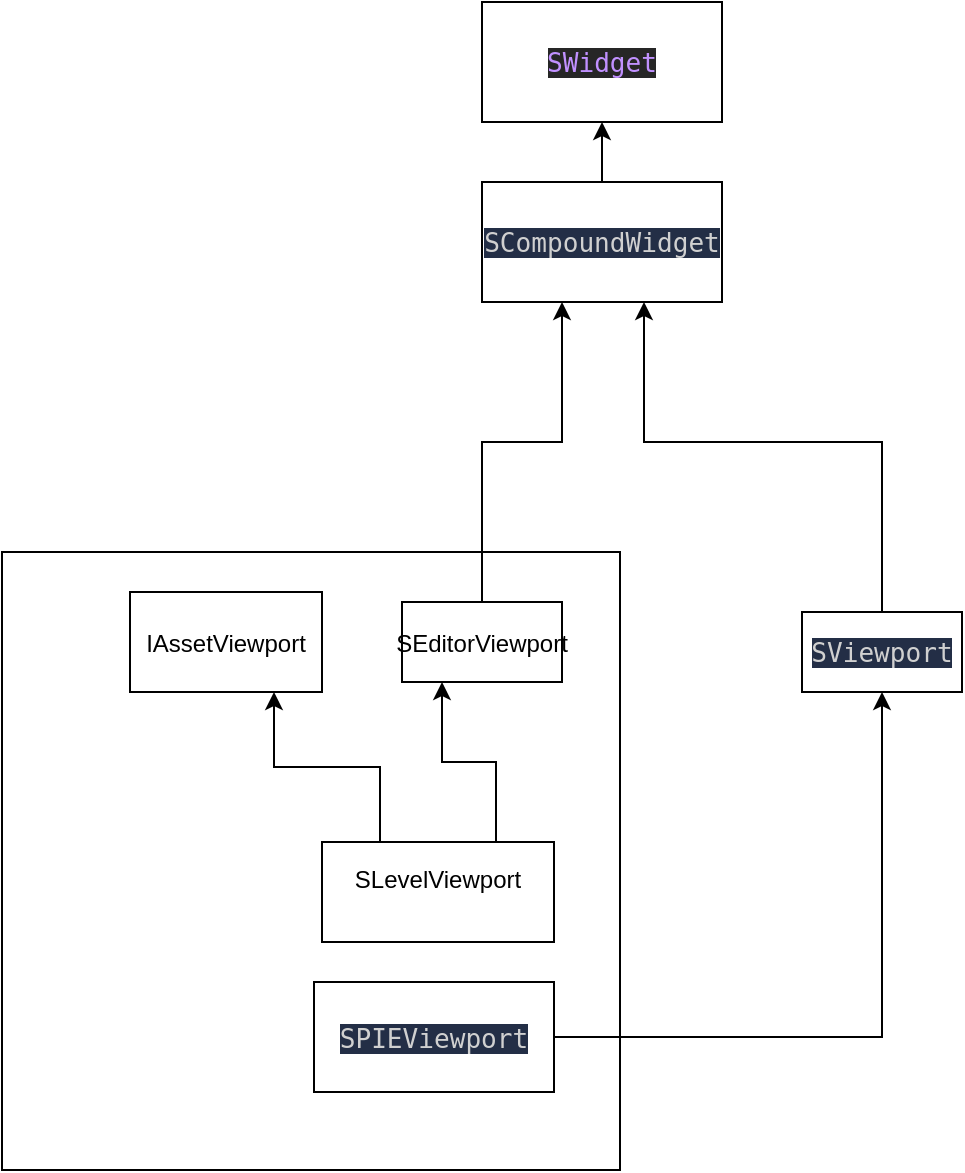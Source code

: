 <mxfile version="15.8.8" type="github">
  <diagram id="Kv0oQA_BGOJAiCyyHsvZ" name="Page-1">
    <mxGraphModel dx="1422" dy="4269" grid="1" gridSize="10" guides="1" tooltips="1" connect="1" arrows="1" fold="1" page="1" pageScale="1" pageWidth="827" pageHeight="1169" background="none" math="0" shadow="0">
      <root>
        <mxCell id="0" />
        <mxCell id="1" parent="0" />
        <mxCell id="ncir5M_4ykGMo2ne2ouR-40" value="" style="whiteSpace=wrap;html=1;aspect=fixed;rounded=0;" parent="1" vertex="1">
          <mxGeometry x="120" y="-3185" width="309" height="309" as="geometry" />
        </mxCell>
        <mxCell id="ncir5M_4ykGMo2ne2ouR-26" style="edgeStyle=orthogonalEdgeStyle;orthogonalLoop=1;jettySize=auto;html=1;exitX=0.5;exitY=0;exitDx=0;exitDy=0;rounded=0;" parent="1" source="ncir5M_4ykGMo2ne2ouR-5" edge="1">
          <mxGeometry relative="1" as="geometry">
            <mxPoint x="400" y="-3310" as="targetPoint" />
            <Array as="points">
              <mxPoint x="360" y="-3240" />
              <mxPoint x="400" y="-3240" />
            </Array>
          </mxGeometry>
        </mxCell>
        <mxCell id="ncir5M_4ykGMo2ne2ouR-5" value="SEditorViewport" style="rounded=0;" parent="1" vertex="1">
          <mxGeometry x="320" y="-3160" width="80" height="40" as="geometry" />
        </mxCell>
        <mxCell id="ncir5M_4ykGMo2ne2ouR-21" style="edgeStyle=orthogonalEdgeStyle;orthogonalLoop=1;jettySize=auto;html=1;exitX=0.75;exitY=0;exitDx=0;exitDy=0;entryX=0.25;entryY=1;entryDx=0;entryDy=0;rounded=0;" parent="1" source="ncir5M_4ykGMo2ne2ouR-19" target="ncir5M_4ykGMo2ne2ouR-5" edge="1">
          <mxGeometry relative="1" as="geometry">
            <mxPoint x="390" y="-3120" as="targetPoint" />
          </mxGeometry>
        </mxCell>
        <mxCell id="ncir5M_4ykGMo2ne2ouR-39" style="edgeStyle=orthogonalEdgeStyle;orthogonalLoop=1;jettySize=auto;html=1;exitX=0.25;exitY=0;exitDx=0;exitDy=0;entryX=0.75;entryY=1;entryDx=0;entryDy=0;rounded=0;" parent="1" source="ncir5M_4ykGMo2ne2ouR-19" target="ncir5M_4ykGMo2ne2ouR-23" edge="1">
          <mxGeometry relative="1" as="geometry" />
        </mxCell>
        <mxCell id="ncir5M_4ykGMo2ne2ouR-19" value="SLevelViewport&#xa;" style="rounded=0;" parent="1" vertex="1">
          <mxGeometry x="280" y="-3040" width="116" height="50" as="geometry" />
        </mxCell>
        <mxCell id="ncir5M_4ykGMo2ne2ouR-23" value="IAssetViewport" style="rounded=0;" parent="1" vertex="1">
          <mxGeometry x="184" y="-3165" width="96" height="50" as="geometry" />
        </mxCell>
        <mxCell id="ncir5M_4ykGMo2ne2ouR-32" style="edgeStyle=orthogonalEdgeStyle;orthogonalLoop=1;jettySize=auto;html=1;exitX=0.5;exitY=0;exitDx=0;exitDy=0;rounded=0;" parent="1" source="ncir5M_4ykGMo2ne2ouR-27" edge="1">
          <mxGeometry relative="1" as="geometry">
            <mxPoint x="420" y="-3400" as="targetPoint" />
          </mxGeometry>
        </mxCell>
        <mxCell id="ncir5M_4ykGMo2ne2ouR-27" value="&lt;pre style=&quot;background-color: #262626 ; color: #d0d0d0 ; font-family: &amp;#34;jetbrains mono&amp;#34; , monospace ; font-size: 9.8pt&quot;&gt;&lt;span style=&quot;background-color: #232e46&quot;&gt;SCompoundWidget&lt;/span&gt;&lt;/pre&gt;" style="whiteSpace=wrap;html=1;rounded=0;" parent="1" vertex="1">
          <mxGeometry x="360" y="-3370" width="120" height="60" as="geometry" />
        </mxCell>
        <mxCell id="ncir5M_4ykGMo2ne2ouR-30" style="edgeStyle=orthogonalEdgeStyle;orthogonalLoop=1;jettySize=auto;html=1;exitX=0.5;exitY=0;exitDx=0;exitDy=0;rounded=0;" parent="1" source="ncir5M_4ykGMo2ne2ouR-29" edge="1">
          <mxGeometry relative="1" as="geometry">
            <mxPoint x="480" y="-3170" as="sourcePoint" />
            <mxPoint x="441" y="-3310" as="targetPoint" />
            <Array as="points">
              <mxPoint x="560" y="-3240" />
              <mxPoint x="441" y="-3240" />
            </Array>
          </mxGeometry>
        </mxCell>
        <mxCell id="ncir5M_4ykGMo2ne2ouR-29" value="&lt;pre style=&quot;background-color: #262626 ; color: #d0d0d0 ; font-family: &amp;#34;jetbrains mono&amp;#34; , monospace ; font-size: 9.8pt&quot;&gt;&lt;span style=&quot;background-color: #232e46&quot;&gt;SViewport&lt;/span&gt;&lt;/pre&gt;" style="whiteSpace=wrap;html=1;rounded=0;" parent="1" vertex="1">
          <mxGeometry x="520" y="-3155" width="80" height="40" as="geometry" />
        </mxCell>
        <mxCell id="ncir5M_4ykGMo2ne2ouR-31" value="&lt;pre style=&quot;background-color: #262626 ; color: #d0d0d0 ; font-family: &amp;#34;jetbrains mono&amp;#34; , monospace ; font-size: 9.8pt&quot;&gt;&lt;span style=&quot;color: #c191ff&quot;&gt;SWidget&lt;/span&gt;&lt;/pre&gt;" style="whiteSpace=wrap;html=1;rounded=0;" parent="1" vertex="1">
          <mxGeometry x="360" y="-3460" width="120" height="60" as="geometry" />
        </mxCell>
        <mxCell id="ncir5M_4ykGMo2ne2ouR-35" style="edgeStyle=orthogonalEdgeStyle;orthogonalLoop=1;jettySize=auto;html=1;exitX=1;exitY=0.5;exitDx=0;exitDy=0;rounded=0;" parent="1" source="ncir5M_4ykGMo2ne2ouR-34" target="ncir5M_4ykGMo2ne2ouR-29" edge="1">
          <mxGeometry relative="1" as="geometry">
            <mxPoint x="480" y="-3110" as="targetPoint" />
          </mxGeometry>
        </mxCell>
        <mxCell id="ncir5M_4ykGMo2ne2ouR-34" value="&lt;pre style=&quot;background-color: #262626 ; color: #d0d0d0 ; font-family: &amp;#34;jetbrains mono&amp;#34; , monospace ; font-size: 9.8pt&quot;&gt;&lt;span style=&quot;background-color: #232e46&quot;&gt;SPIEViewport&lt;/span&gt;&lt;/pre&gt;" style="whiteSpace=wrap;html=1;rounded=0;" parent="1" vertex="1">
          <mxGeometry x="276" y="-2970" width="120" height="55" as="geometry" />
        </mxCell>
      </root>
    </mxGraphModel>
  </diagram>
</mxfile>

